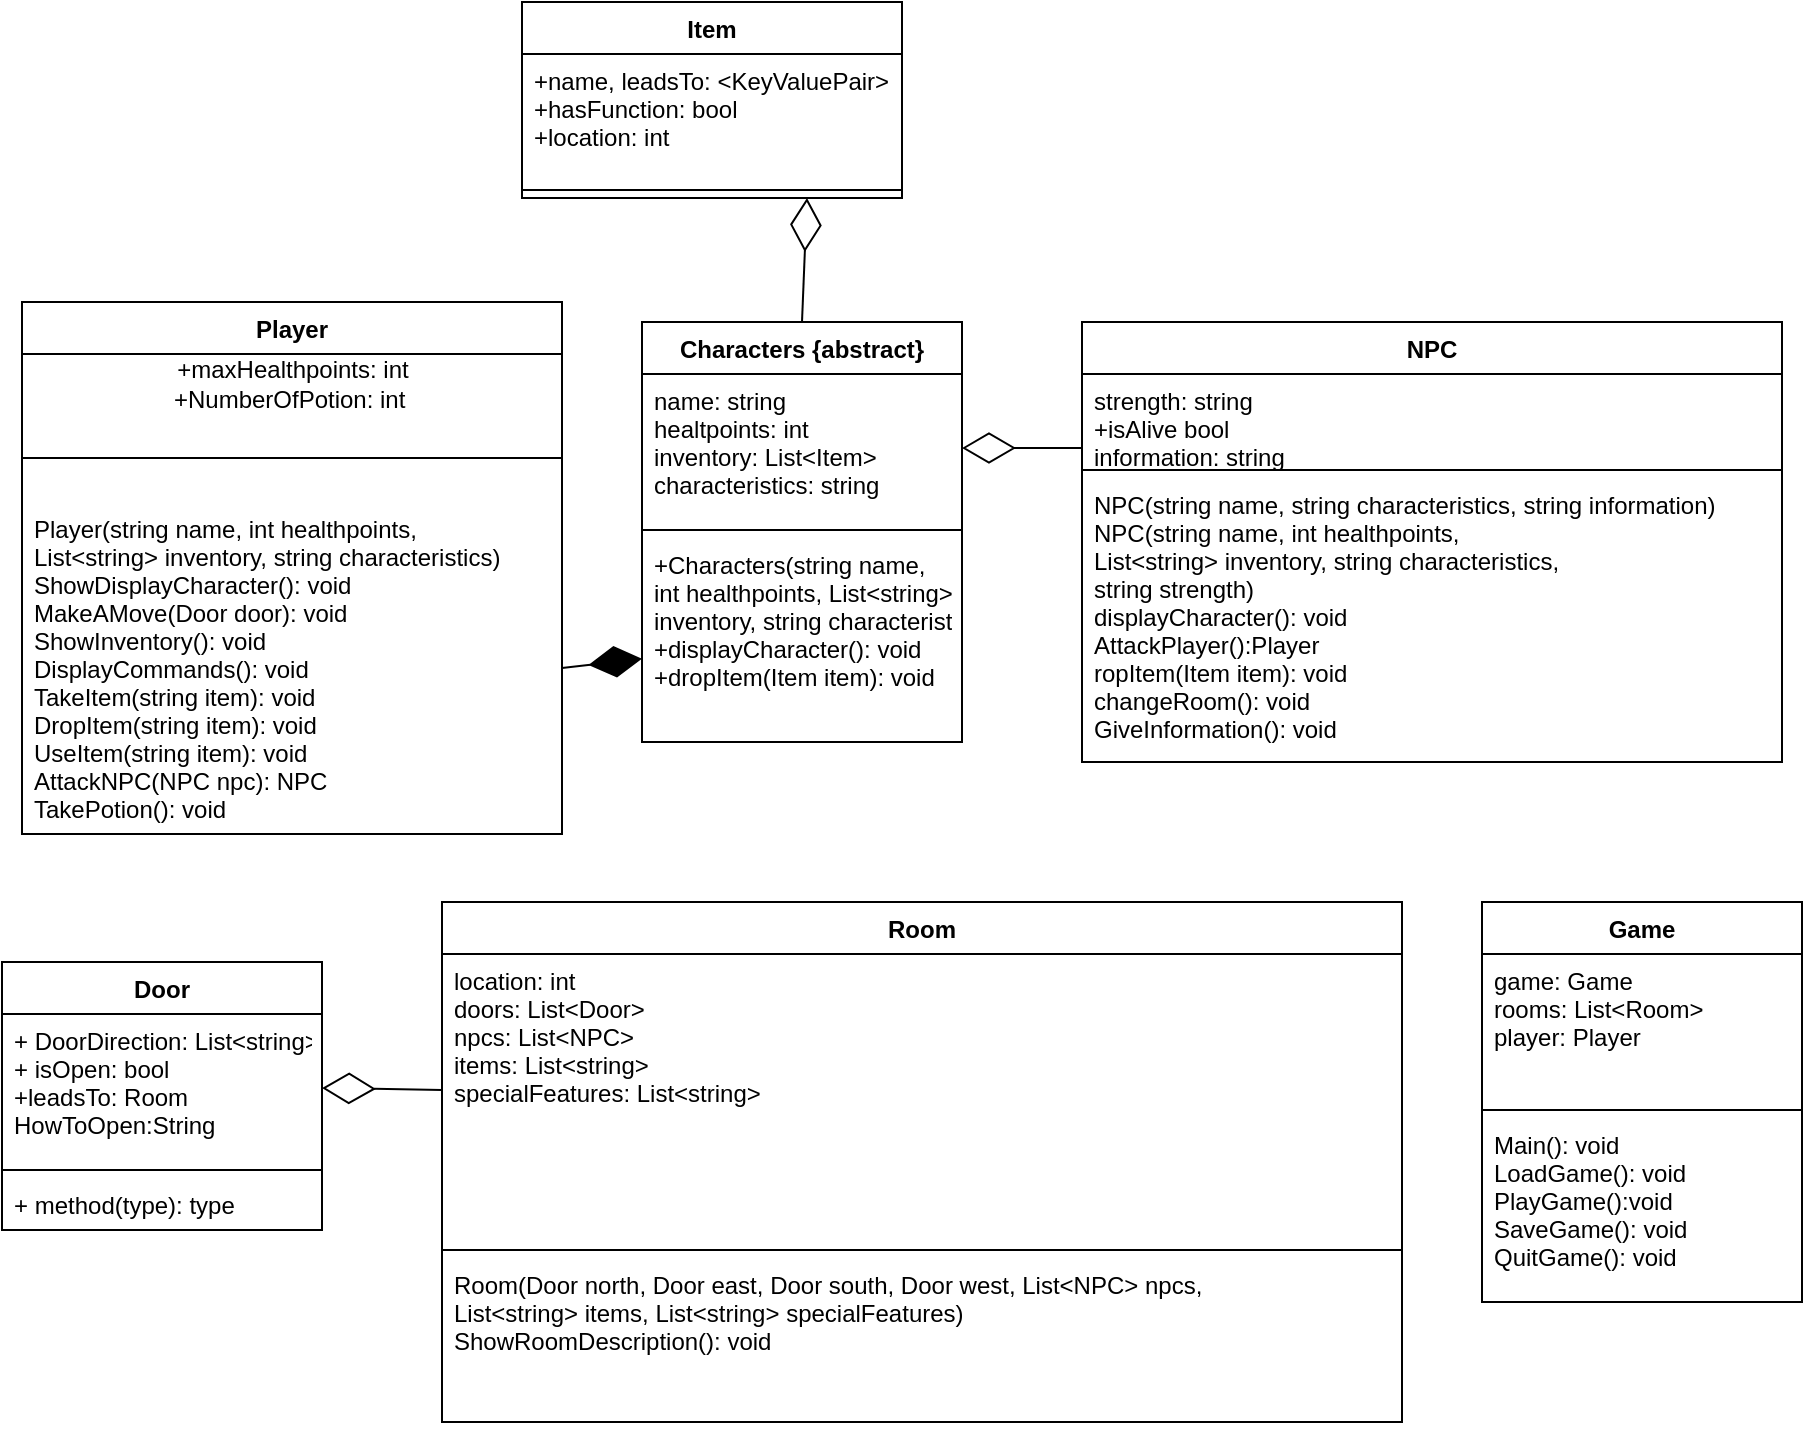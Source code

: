 <mxfile version="12.6.5" type="device"><diagram id="9qNQ-0JhLpg8qUN5hNM4" name="Page-1"><mxGraphModel dx="1767" dy="1880" grid="1" gridSize="10" guides="1" tooltips="1" connect="1" arrows="1" fold="1" page="1" pageScale="1" pageWidth="827" pageHeight="1169" math="0" shadow="0"><root><mxCell id="0"/><mxCell id="1" parent="0"/><mxCell id="8qUrx9J6mQMGGNWjXYVV-1" value="Player" style="swimlane;fontStyle=1;align=center;verticalAlign=top;childLayout=stackLayout;horizontal=1;startSize=26;horizontalStack=0;resizeParent=1;resizeParentMax=0;resizeLast=0;collapsible=1;marginBottom=0;" parent="1" vertex="1"><mxGeometry x="50" y="70" width="270" height="266" as="geometry"/></mxCell><mxCell id="L0q0j6TNNU5oHye0UxXn-1" value="+maxHealthpoints: int&lt;br&gt;+NumberOfPotion: int&amp;nbsp;" style="text;html=1;align=center;verticalAlign=middle;resizable=0;points=[];autosize=1;" parent="8qUrx9J6mQMGGNWjXYVV-1" vertex="1"><mxGeometry y="26" width="270" height="30" as="geometry"/></mxCell><mxCell id="8qUrx9J6mQMGGNWjXYVV-3" value="" style="line;strokeWidth=1;fillColor=none;align=left;verticalAlign=middle;spacingTop=-1;spacingLeft=3;spacingRight=3;rotatable=0;labelPosition=right;points=[];portConstraint=eastwest;" parent="8qUrx9J6mQMGGNWjXYVV-1" vertex="1"><mxGeometry y="56" width="270" height="44" as="geometry"/></mxCell><mxCell id="8qUrx9J6mQMGGNWjXYVV-4" value="Player(string name, int healthpoints, &#10;List&lt;string&gt; inventory, string characteristics)&#10;ShowDisplayCharacter(): void&#10;MakeAMove(Door door): void&#10;ShowInventory(): void&#10;DisplayCommands(): void&#10;TakeItem(string item): void&#10;DropItem(string item): void&#10;UseItem(string item): void&#10;AttackNPC(NPC npc): NPC&#10;TakePotion(): void&#10;" style="text;strokeColor=none;fillColor=none;align=left;verticalAlign=top;spacingLeft=4;spacingRight=4;overflow=hidden;rotatable=0;points=[[0,0.5],[1,0.5]];portConstraint=eastwest;" parent="8qUrx9J6mQMGGNWjXYVV-1" vertex="1"><mxGeometry y="100" width="270" height="166" as="geometry"/></mxCell><mxCell id="8qUrx9J6mQMGGNWjXYVV-6" value="Characters {abstract}" style="swimlane;fontStyle=1;align=center;verticalAlign=top;childLayout=stackLayout;horizontal=1;startSize=26;horizontalStack=0;resizeParent=1;resizeParentMax=0;resizeLast=0;collapsible=1;marginBottom=0;" parent="1" vertex="1"><mxGeometry x="360" y="80" width="160" height="210" as="geometry"/></mxCell><mxCell id="8qUrx9J6mQMGGNWjXYVV-7" value="name: string &#10;healtpoints: int&#10;inventory: List&lt;Item&gt; &#10;characteristics: string" style="text;strokeColor=none;fillColor=none;align=left;verticalAlign=top;spacingLeft=4;spacingRight=4;overflow=hidden;rotatable=0;points=[[0,0.5],[1,0.5]];portConstraint=eastwest;" parent="8qUrx9J6mQMGGNWjXYVV-6" vertex="1"><mxGeometry y="26" width="160" height="74" as="geometry"/></mxCell><mxCell id="8qUrx9J6mQMGGNWjXYVV-8" value="" style="line;strokeWidth=1;fillColor=none;align=left;verticalAlign=middle;spacingTop=-1;spacingLeft=3;spacingRight=3;rotatable=0;labelPosition=right;points=[];portConstraint=eastwest;" parent="8qUrx9J6mQMGGNWjXYVV-6" vertex="1"><mxGeometry y="100" width="160" height="8" as="geometry"/></mxCell><mxCell id="8qUrx9J6mQMGGNWjXYVV-9" value="+Characters(string name, &#10;int healthpoints, List&lt;string&gt;&#10;inventory, string characteristics)&#10;+displayCharacter(): void&#10;+dropItem(Item item): void" style="text;strokeColor=none;fillColor=none;align=left;verticalAlign=top;spacingLeft=4;spacingRight=4;overflow=hidden;rotatable=0;points=[[0,0.5],[1,0.5]];portConstraint=eastwest;" parent="8qUrx9J6mQMGGNWjXYVV-6" vertex="1"><mxGeometry y="108" width="160" height="102" as="geometry"/></mxCell><mxCell id="8qUrx9J6mQMGGNWjXYVV-10" value="NPC" style="swimlane;fontStyle=1;align=center;verticalAlign=top;childLayout=stackLayout;horizontal=1;startSize=26;horizontalStack=0;resizeParent=1;resizeParentMax=0;resizeLast=0;collapsible=1;marginBottom=0;" parent="1" vertex="1"><mxGeometry x="580" y="80" width="350" height="220" as="geometry"/></mxCell><mxCell id="8qUrx9J6mQMGGNWjXYVV-11" value="strength: string&#10;+isAlive bool&#10;information: string" style="text;strokeColor=none;fillColor=none;align=left;verticalAlign=top;spacingLeft=4;spacingRight=4;overflow=hidden;rotatable=0;points=[[0,0.5],[1,0.5]];portConstraint=eastwest;" parent="8qUrx9J6mQMGGNWjXYVV-10" vertex="1"><mxGeometry y="26" width="350" height="44" as="geometry"/></mxCell><mxCell id="8qUrx9J6mQMGGNWjXYVV-12" value="" style="line;strokeWidth=1;fillColor=none;align=left;verticalAlign=middle;spacingTop=-1;spacingLeft=3;spacingRight=3;rotatable=0;labelPosition=right;points=[];portConstraint=eastwest;" parent="8qUrx9J6mQMGGNWjXYVV-10" vertex="1"><mxGeometry y="70" width="350" height="8" as="geometry"/></mxCell><mxCell id="8qUrx9J6mQMGGNWjXYVV-13" value="NPC(string name, string characteristics, string information)&#10;NPC(string name, int healthpoints, &#10;List&lt;string&gt; inventory, string characteristics,&#10;string strength)&#10;displayCharacter(): void&#10;AttackPlayer():Player&#10;ropItem(Item item): void&#10;changeRoom(): void&#10;GiveInformation(): void" style="text;strokeColor=none;fillColor=none;align=left;verticalAlign=top;spacingLeft=4;spacingRight=4;overflow=hidden;rotatable=0;points=[[0,0.5],[1,0.5]];portConstraint=eastwest;" parent="8qUrx9J6mQMGGNWjXYVV-10" vertex="1"><mxGeometry y="78" width="350" height="142" as="geometry"/></mxCell><mxCell id="8qUrx9J6mQMGGNWjXYVV-23" value="" style="endArrow=diamondThin;endFill=0;endSize=24;html=1;entryX=1;entryY=0.5;entryDx=0;entryDy=0;" parent="1" target="8qUrx9J6mQMGGNWjXYVV-7" edge="1"><mxGeometry width="160" relative="1" as="geometry"><mxPoint x="580" y="143" as="sourcePoint"/><mxPoint x="170" y="240" as="targetPoint"/></mxGeometry></mxCell><mxCell id="8qUrx9J6mQMGGNWjXYVV-24" value="" style="endArrow=diamondThin;endFill=1;endSize=24;html=1;exitX=1;exitY=0.5;exitDx=0;exitDy=0;" parent="1" source="8qUrx9J6mQMGGNWjXYVV-4" target="8qUrx9J6mQMGGNWjXYVV-9" edge="1"><mxGeometry width="160" relative="1" as="geometry"><mxPoint x="10" y="240" as="sourcePoint"/><mxPoint x="170" y="240" as="targetPoint"/></mxGeometry></mxCell><mxCell id="8qUrx9J6mQMGGNWjXYVV-25" value="Door" style="swimlane;fontStyle=1;align=center;verticalAlign=top;childLayout=stackLayout;horizontal=1;startSize=26;horizontalStack=0;resizeParent=1;resizeParentMax=0;resizeLast=0;collapsible=1;marginBottom=0;" parent="1" vertex="1"><mxGeometry x="40" y="400" width="160" height="134" as="geometry"/></mxCell><mxCell id="8qUrx9J6mQMGGNWjXYVV-26" value="+ DoorDirection: List&lt;string&gt;&#10;+ isOpen: bool&#10;+leadsTo: Room&#10;HowToOpen:String" style="text;strokeColor=none;fillColor=none;align=left;verticalAlign=top;spacingLeft=4;spacingRight=4;overflow=hidden;rotatable=0;points=[[0,0.5],[1,0.5]];portConstraint=eastwest;" parent="8qUrx9J6mQMGGNWjXYVV-25" vertex="1"><mxGeometry y="26" width="160" height="74" as="geometry"/></mxCell><mxCell id="8qUrx9J6mQMGGNWjXYVV-27" value="" style="line;strokeWidth=1;fillColor=none;align=left;verticalAlign=middle;spacingTop=-1;spacingLeft=3;spacingRight=3;rotatable=0;labelPosition=right;points=[];portConstraint=eastwest;" parent="8qUrx9J6mQMGGNWjXYVV-25" vertex="1"><mxGeometry y="100" width="160" height="8" as="geometry"/></mxCell><mxCell id="8qUrx9J6mQMGGNWjXYVV-28" value="+ method(type): type" style="text;strokeColor=none;fillColor=none;align=left;verticalAlign=top;spacingLeft=4;spacingRight=4;overflow=hidden;rotatable=0;points=[[0,0.5],[1,0.5]];portConstraint=eastwest;" parent="8qUrx9J6mQMGGNWjXYVV-25" vertex="1"><mxGeometry y="108" width="160" height="26" as="geometry"/></mxCell><mxCell id="8qUrx9J6mQMGGNWjXYVV-33" value="Room" style="swimlane;fontStyle=1;align=center;verticalAlign=top;childLayout=stackLayout;horizontal=1;startSize=26;horizontalStack=0;resizeParent=1;resizeParentMax=0;resizeLast=0;collapsible=1;marginBottom=0;" parent="1" vertex="1"><mxGeometry x="260" y="370" width="480" height="260" as="geometry"/></mxCell><mxCell id="8qUrx9J6mQMGGNWjXYVV-34" value="location: int&#10;doors: List&lt;Door&gt;&#10;npcs: List&lt;NPC&gt; &#10;items: List&lt;string&gt; &#10;specialFeatures: List&lt;string&gt; " style="text;strokeColor=none;fillColor=none;align=left;verticalAlign=top;spacingLeft=4;spacingRight=4;overflow=hidden;rotatable=0;points=[[0,0.5],[1,0.5]];portConstraint=eastwest;" parent="8qUrx9J6mQMGGNWjXYVV-33" vertex="1"><mxGeometry y="26" width="480" height="144" as="geometry"/></mxCell><mxCell id="8qUrx9J6mQMGGNWjXYVV-35" value="" style="line;strokeWidth=1;fillColor=none;align=left;verticalAlign=middle;spacingTop=-1;spacingLeft=3;spacingRight=3;rotatable=0;labelPosition=right;points=[];portConstraint=eastwest;" parent="8qUrx9J6mQMGGNWjXYVV-33" vertex="1"><mxGeometry y="170" width="480" height="8" as="geometry"/></mxCell><mxCell id="8qUrx9J6mQMGGNWjXYVV-36" value="Room(Door north, Door east, Door south, Door west, List&lt;NPC&gt; npcs, &#10;List&lt;string&gt; items, List&lt;string&gt; specialFeatures)&#10;ShowRoomDescription(): void" style="text;strokeColor=none;fillColor=none;align=left;verticalAlign=top;spacingLeft=4;spacingRight=4;overflow=hidden;rotatable=0;points=[[0,0.5],[1,0.5]];portConstraint=eastwest;" parent="8qUrx9J6mQMGGNWjXYVV-33" vertex="1"><mxGeometry y="178" width="480" height="82" as="geometry"/></mxCell><mxCell id="8qUrx9J6mQMGGNWjXYVV-37" value="" style="endArrow=diamondThin;endFill=0;endSize=24;html=1;entryX=1;entryY=0.5;entryDx=0;entryDy=0;" parent="1" source="8qUrx9J6mQMGGNWjXYVV-34" target="8qUrx9J6mQMGGNWjXYVV-26" edge="1"><mxGeometry width="160" relative="1" as="geometry"><mxPoint x="10" y="610" as="sourcePoint"/><mxPoint x="170" y="610" as="targetPoint"/></mxGeometry></mxCell><mxCell id="8qUrx9J6mQMGGNWjXYVV-38" value="Game" style="swimlane;fontStyle=1;align=center;verticalAlign=top;childLayout=stackLayout;horizontal=1;startSize=26;horizontalStack=0;resizeParent=1;resizeParentMax=0;resizeLast=0;collapsible=1;marginBottom=0;" parent="1" vertex="1"><mxGeometry x="780" y="370" width="160" height="200" as="geometry"/></mxCell><mxCell id="8qUrx9J6mQMGGNWjXYVV-39" value="game: Game&#10;rooms: List&lt;Room&gt;&#10;player: Player" style="text;strokeColor=none;fillColor=none;align=left;verticalAlign=top;spacingLeft=4;spacingRight=4;overflow=hidden;rotatable=0;points=[[0,0.5],[1,0.5]];portConstraint=eastwest;" parent="8qUrx9J6mQMGGNWjXYVV-38" vertex="1"><mxGeometry y="26" width="160" height="74" as="geometry"/></mxCell><mxCell id="8qUrx9J6mQMGGNWjXYVV-40" value="" style="line;strokeWidth=1;fillColor=none;align=left;verticalAlign=middle;spacingTop=-1;spacingLeft=3;spacingRight=3;rotatable=0;labelPosition=right;points=[];portConstraint=eastwest;" parent="8qUrx9J6mQMGGNWjXYVV-38" vertex="1"><mxGeometry y="100" width="160" height="8" as="geometry"/></mxCell><mxCell id="8qUrx9J6mQMGGNWjXYVV-41" value="Main(): void&#10;LoadGame(): void&#10;PlayGame():void&#10;SaveGame(): void&#10;QuitGame(): void" style="text;strokeColor=none;fillColor=none;align=left;verticalAlign=top;spacingLeft=4;spacingRight=4;overflow=hidden;rotatable=0;points=[[0,0.5],[1,0.5]];portConstraint=eastwest;" parent="8qUrx9J6mQMGGNWjXYVV-38" vertex="1"><mxGeometry y="108" width="160" height="92" as="geometry"/></mxCell><mxCell id="_EYQFd7wEHGLSpQZ3QpJ-1" value="Item" style="swimlane;fontStyle=1;align=center;verticalAlign=top;childLayout=stackLayout;horizontal=1;startSize=26;horizontalStack=0;resizeParent=1;resizeParentMax=0;resizeLast=0;collapsible=1;marginBottom=0;" vertex="1" parent="1"><mxGeometry x="300" y="-80" width="190" height="98" as="geometry"/></mxCell><mxCell id="_EYQFd7wEHGLSpQZ3QpJ-2" value="+name, leadsTo: &lt;KeyValuePair&gt; &#10;+hasFunction: bool&#10;+location: int " style="text;strokeColor=none;fillColor=none;align=left;verticalAlign=top;spacingLeft=4;spacingRight=4;overflow=hidden;rotatable=0;points=[[0,0.5],[1,0.5]];portConstraint=eastwest;" vertex="1" parent="_EYQFd7wEHGLSpQZ3QpJ-1"><mxGeometry y="26" width="190" height="64" as="geometry"/></mxCell><mxCell id="_EYQFd7wEHGLSpQZ3QpJ-3" value="" style="line;strokeWidth=1;fillColor=none;align=left;verticalAlign=middle;spacingTop=-1;spacingLeft=3;spacingRight=3;rotatable=0;labelPosition=right;points=[];portConstraint=eastwest;" vertex="1" parent="_EYQFd7wEHGLSpQZ3QpJ-1"><mxGeometry y="90" width="190" height="8" as="geometry"/></mxCell><mxCell id="_EYQFd7wEHGLSpQZ3QpJ-5" value="" style="endArrow=diamondThin;endFill=0;endSize=24;html=1;exitX=0.5;exitY=0;exitDx=0;exitDy=0;entryX=0.75;entryY=1;entryDx=0;entryDy=0;" edge="1" parent="1" source="8qUrx9J6mQMGGNWjXYVV-6" target="_EYQFd7wEHGLSpQZ3QpJ-1"><mxGeometry width="160" relative="1" as="geometry"><mxPoint x="290" y="18" as="sourcePoint"/><mxPoint x="436" y="15" as="targetPoint"/></mxGeometry></mxCell></root></mxGraphModel></diagram></mxfile>
